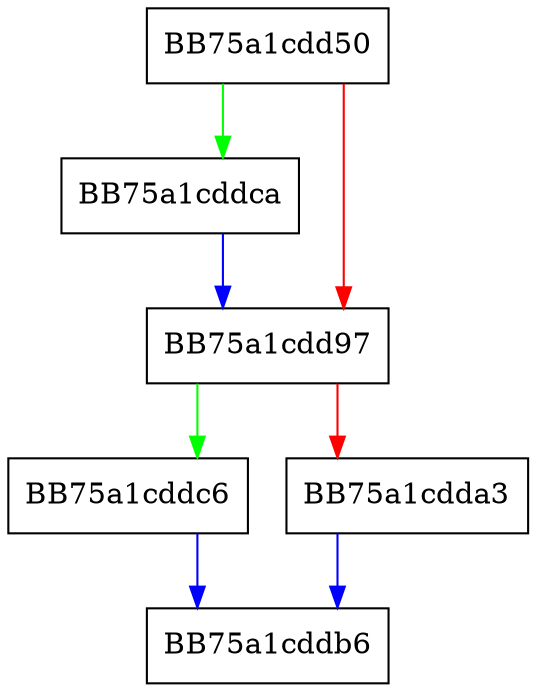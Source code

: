 digraph isInterestingHash {
  node [shape="box"];
  graph [splines=ortho];
  BB75a1cdd50 -> BB75a1cddca [color="green"];
  BB75a1cdd50 -> BB75a1cdd97 [color="red"];
  BB75a1cdd97 -> BB75a1cddc6 [color="green"];
  BB75a1cdd97 -> BB75a1cdda3 [color="red"];
  BB75a1cdda3 -> BB75a1cddb6 [color="blue"];
  BB75a1cddc6 -> BB75a1cddb6 [color="blue"];
  BB75a1cddca -> BB75a1cdd97 [color="blue"];
}